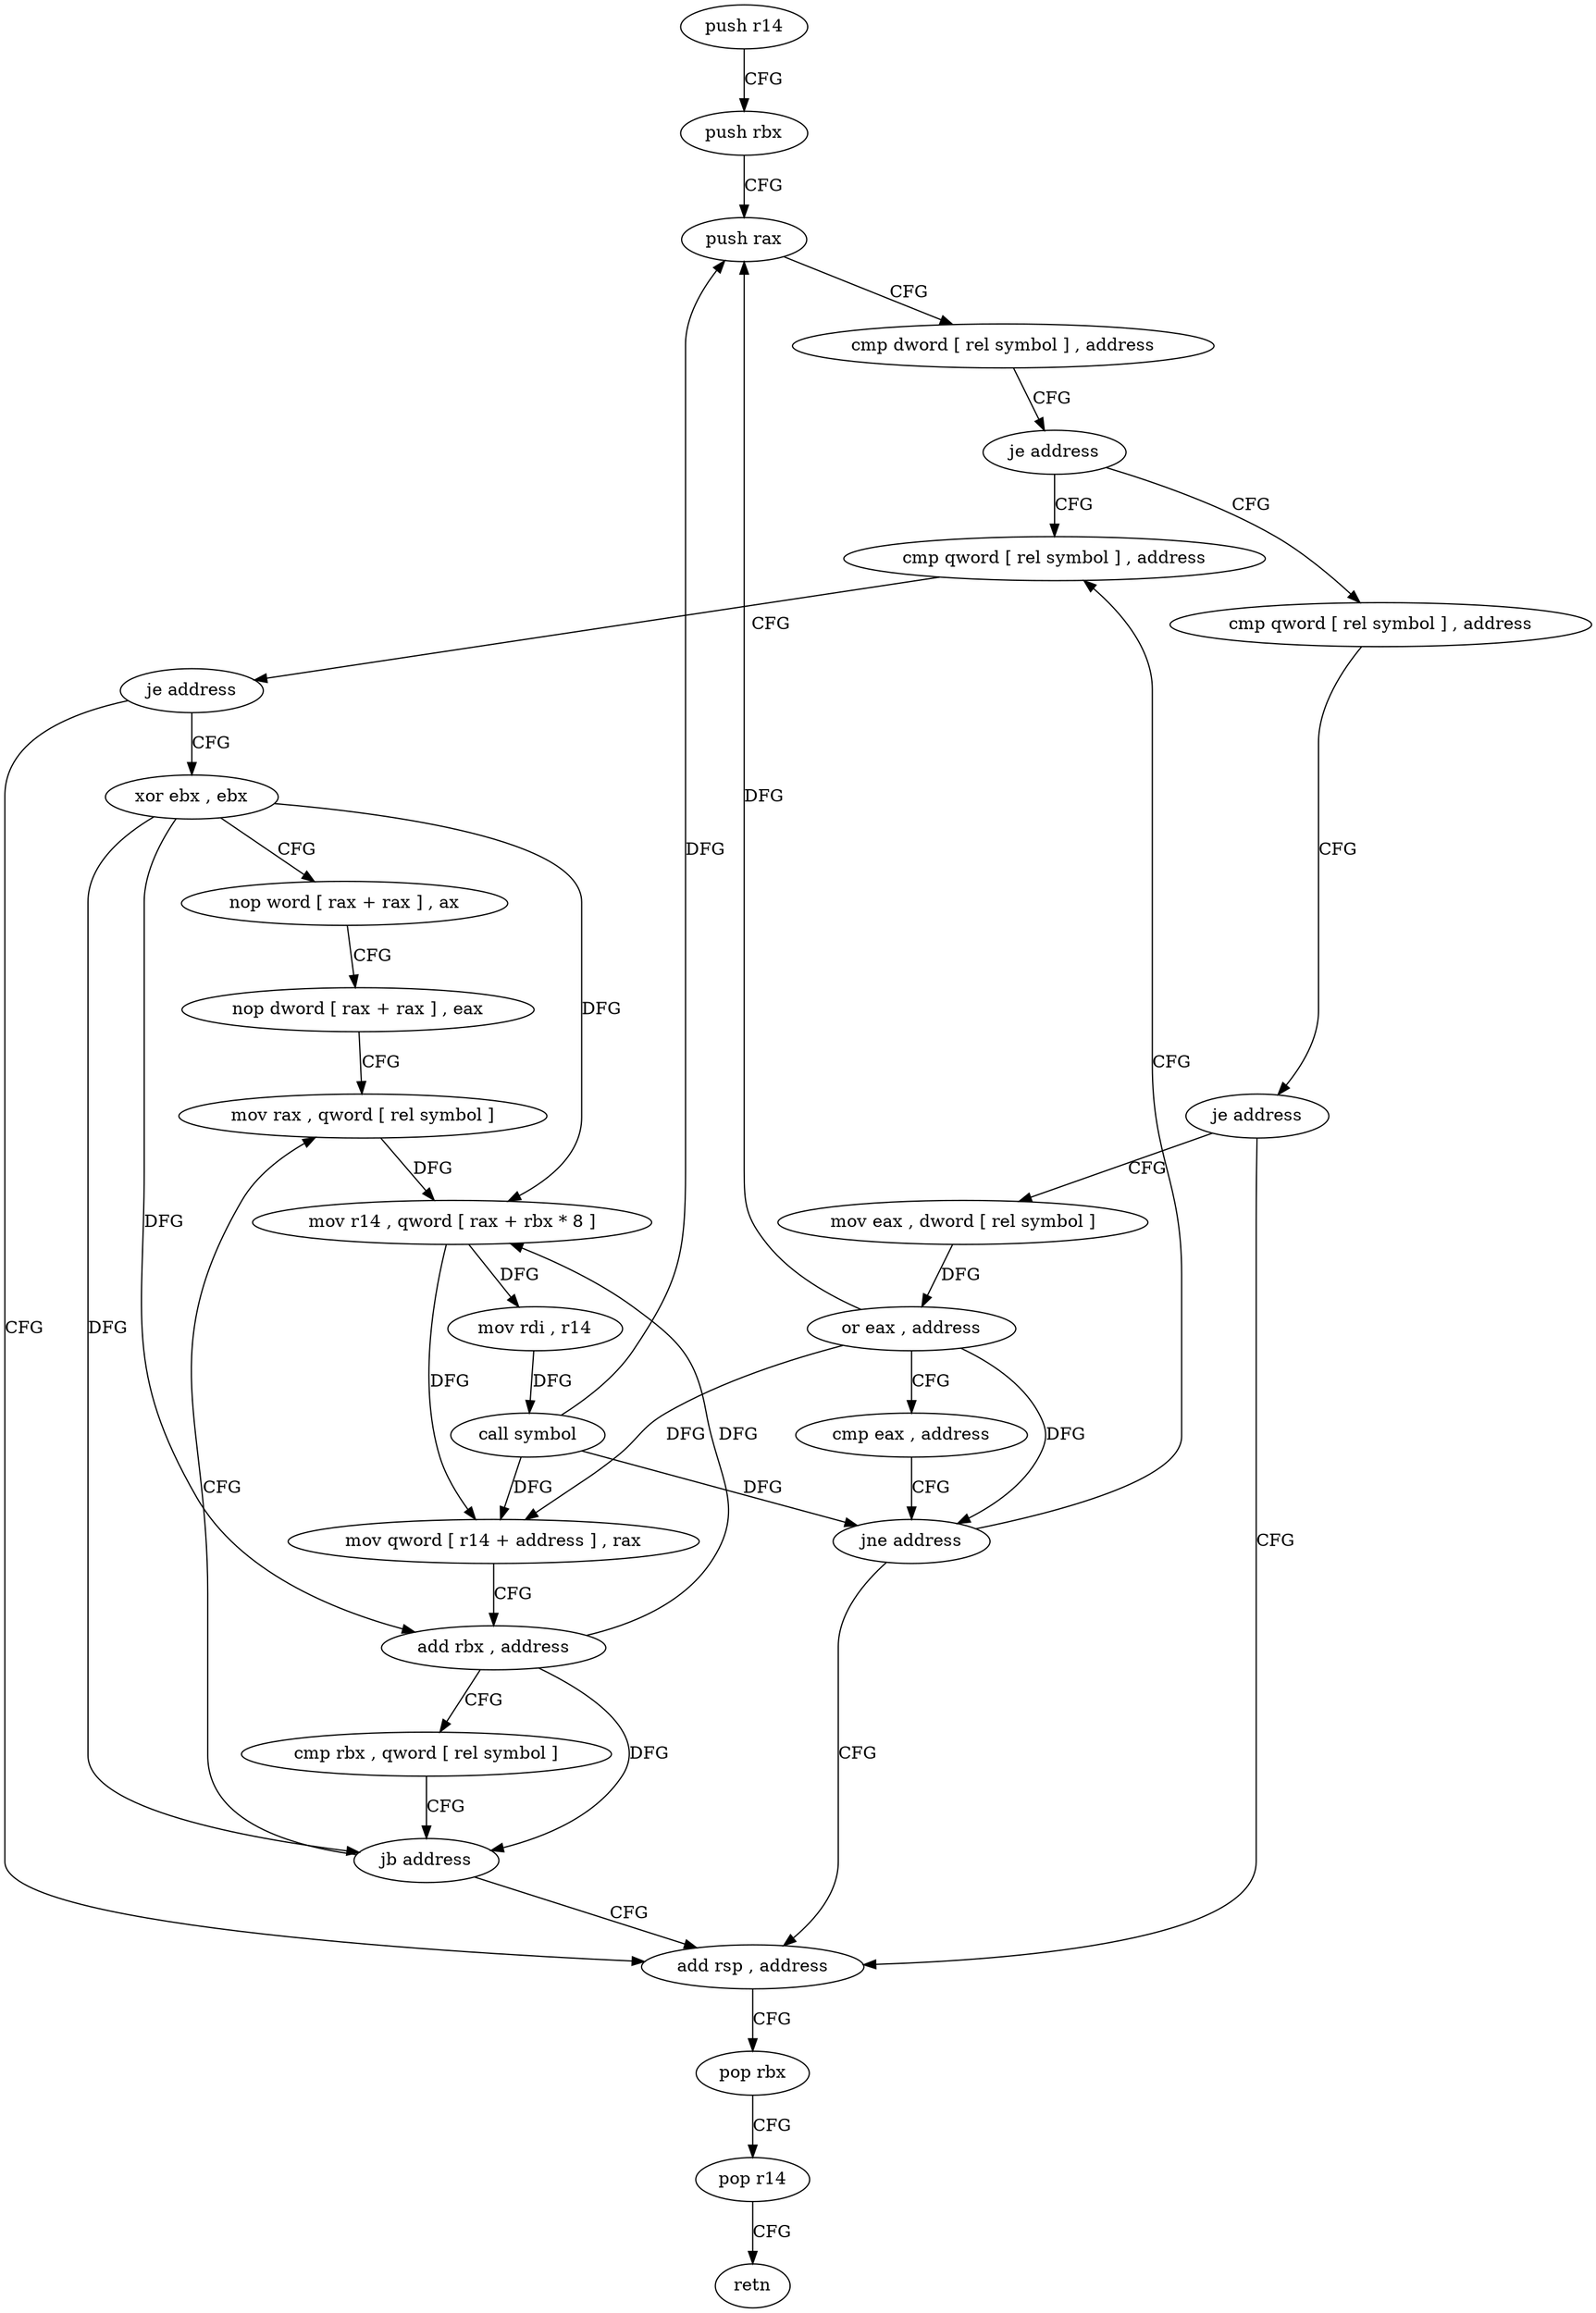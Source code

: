 digraph "func" {
"4224256" [label = "push r14" ]
"4224258" [label = "push rbx" ]
"4224259" [label = "push rax" ]
"4224260" [label = "cmp dword [ rel symbol ] , address" ]
"4224267" [label = "je address" ]
"4224293" [label = "cmp qword [ rel symbol ] , address" ]
"4224269" [label = "cmp qword [ rel symbol ] , address" ]
"4224301" [label = "je address" ]
"4224359" [label = "add rsp , address" ]
"4224303" [label = "xor ebx , ebx" ]
"4224277" [label = "je address" ]
"4224279" [label = "mov eax , dword [ rel symbol ]" ]
"4224363" [label = "pop rbx" ]
"4224364" [label = "pop r14" ]
"4224366" [label = "retn" ]
"4224305" [label = "nop word [ rax + rax ] , ax" ]
"4224315" [label = "nop dword [ rax + rax ] , eax" ]
"4224320" [label = "mov rax , qword [ rel symbol ]" ]
"4224285" [label = "or eax , address" ]
"4224288" [label = "cmp eax , address" ]
"4224291" [label = "jne address" ]
"4224327" [label = "mov r14 , qword [ rax + rbx * 8 ]" ]
"4224331" [label = "mov rdi , r14" ]
"4224334" [label = "call symbol" ]
"4224339" [label = "mov qword [ r14 + address ] , rax" ]
"4224346" [label = "add rbx , address" ]
"4224350" [label = "cmp rbx , qword [ rel symbol ]" ]
"4224357" [label = "jb address" ]
"4224256" -> "4224258" [ label = "CFG" ]
"4224258" -> "4224259" [ label = "CFG" ]
"4224259" -> "4224260" [ label = "CFG" ]
"4224260" -> "4224267" [ label = "CFG" ]
"4224267" -> "4224293" [ label = "CFG" ]
"4224267" -> "4224269" [ label = "CFG" ]
"4224293" -> "4224301" [ label = "CFG" ]
"4224269" -> "4224277" [ label = "CFG" ]
"4224301" -> "4224359" [ label = "CFG" ]
"4224301" -> "4224303" [ label = "CFG" ]
"4224359" -> "4224363" [ label = "CFG" ]
"4224303" -> "4224305" [ label = "CFG" ]
"4224303" -> "4224327" [ label = "DFG" ]
"4224303" -> "4224346" [ label = "DFG" ]
"4224303" -> "4224357" [ label = "DFG" ]
"4224277" -> "4224359" [ label = "CFG" ]
"4224277" -> "4224279" [ label = "CFG" ]
"4224279" -> "4224285" [ label = "DFG" ]
"4224363" -> "4224364" [ label = "CFG" ]
"4224364" -> "4224366" [ label = "CFG" ]
"4224305" -> "4224315" [ label = "CFG" ]
"4224315" -> "4224320" [ label = "CFG" ]
"4224320" -> "4224327" [ label = "DFG" ]
"4224285" -> "4224288" [ label = "CFG" ]
"4224285" -> "4224259" [ label = "DFG" ]
"4224285" -> "4224291" [ label = "DFG" ]
"4224285" -> "4224339" [ label = "DFG" ]
"4224288" -> "4224291" [ label = "CFG" ]
"4224291" -> "4224359" [ label = "CFG" ]
"4224291" -> "4224293" [ label = "CFG" ]
"4224327" -> "4224331" [ label = "DFG" ]
"4224327" -> "4224339" [ label = "DFG" ]
"4224331" -> "4224334" [ label = "DFG" ]
"4224334" -> "4224339" [ label = "DFG" ]
"4224334" -> "4224259" [ label = "DFG" ]
"4224334" -> "4224291" [ label = "DFG" ]
"4224339" -> "4224346" [ label = "CFG" ]
"4224346" -> "4224350" [ label = "CFG" ]
"4224346" -> "4224327" [ label = "DFG" ]
"4224346" -> "4224357" [ label = "DFG" ]
"4224350" -> "4224357" [ label = "CFG" ]
"4224357" -> "4224320" [ label = "CFG" ]
"4224357" -> "4224359" [ label = "CFG" ]
}
